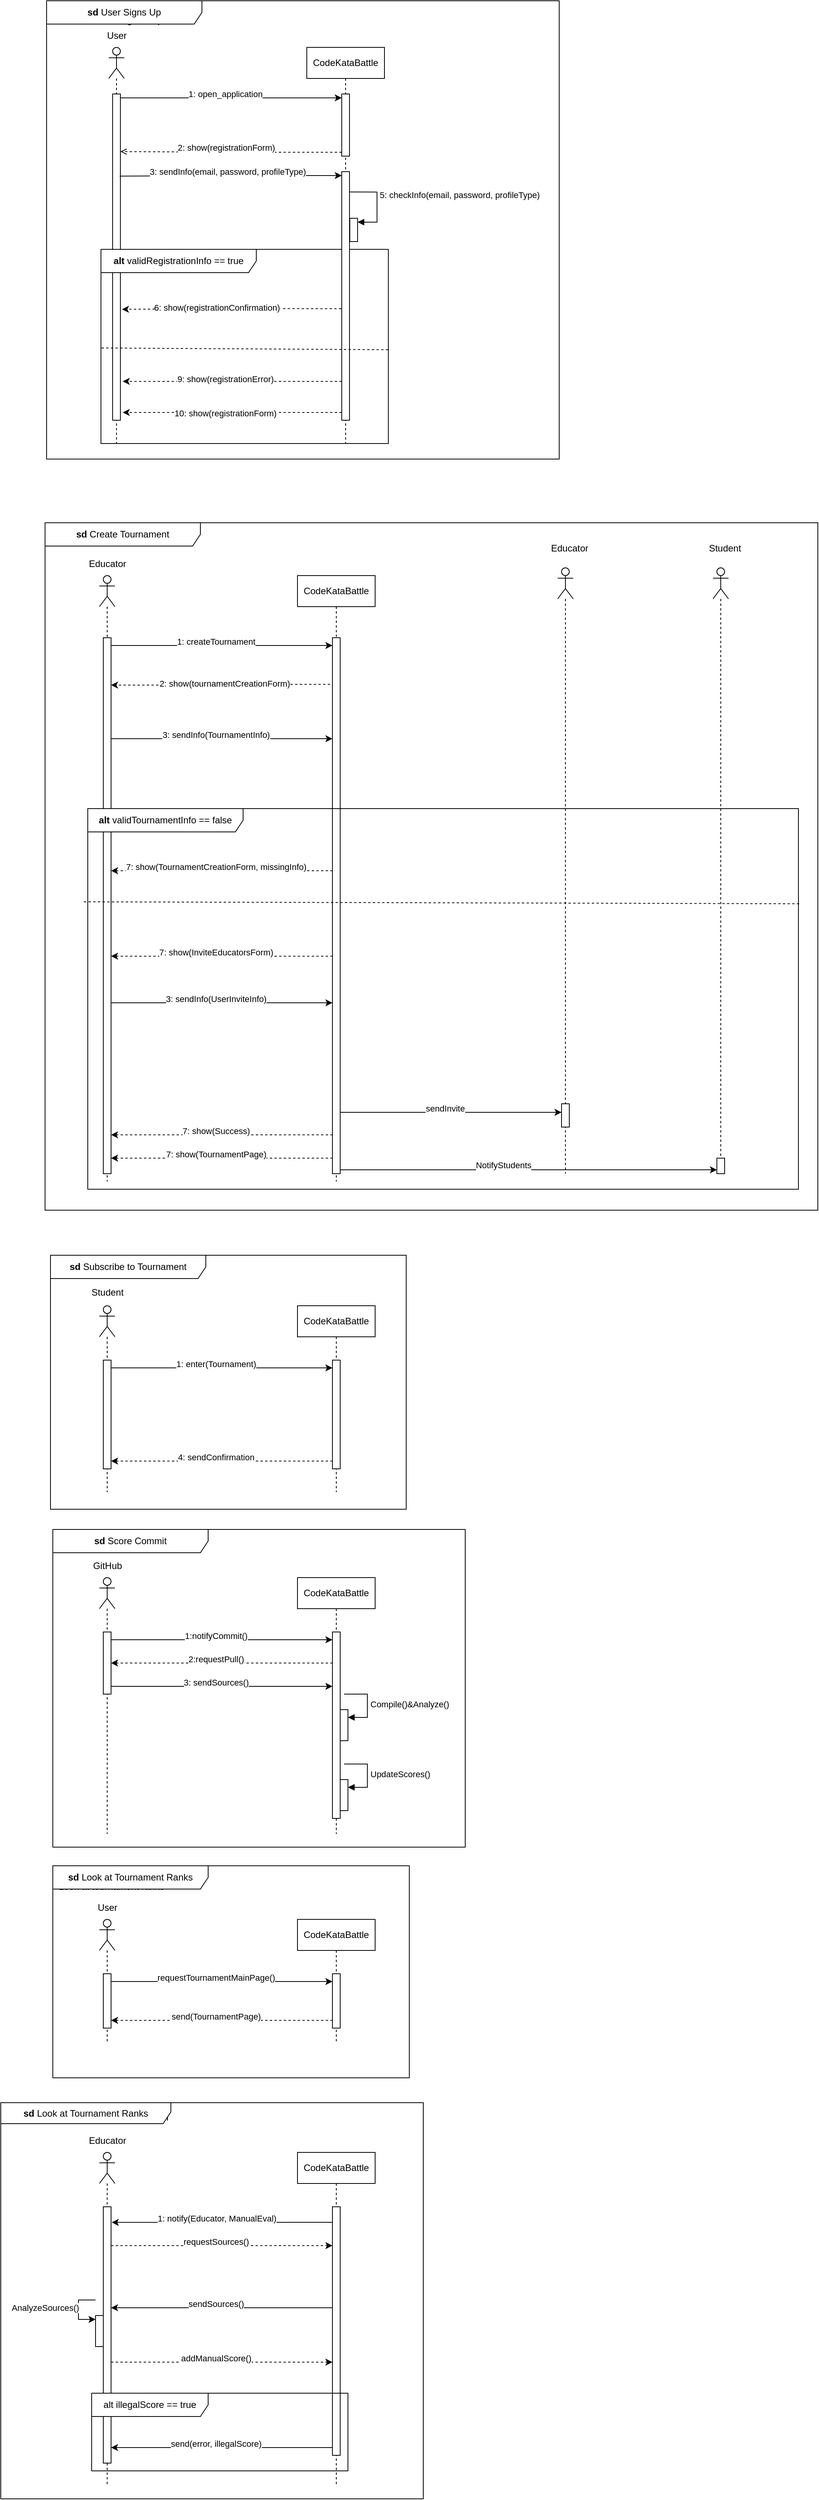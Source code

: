 <mxfile version="22.1.7" type="device">
  <diagram name="Page-1" id="2YBvvXClWsGukQMizWep">
    <mxGraphModel dx="2193" dy="3930" grid="0" gridSize="10" guides="0" tooltips="1" connect="1" arrows="1" fold="1" page="1" pageScale="1" pageWidth="850" pageHeight="1100" math="0" shadow="0">
      <root>
        <mxCell id="0" />
        <mxCell id="1" parent="0" />
        <mxCell id="Wwknnj7imQhr6KvqIxDG-1" value="" style="shape=umlLifeline;perimeter=lifelinePerimeter;whiteSpace=wrap;html=1;container=1;dropTarget=0;collapsible=0;recursiveResize=0;outlineConnect=0;portConstraint=eastwest;newEdgeStyle={&quot;curved&quot;:0,&quot;rounded&quot;:0};participant=umlActor;" parent="1" vertex="1">
          <mxGeometry x="82" y="-20" width="20" height="510" as="geometry" />
        </mxCell>
        <mxCell id="Wwknnj7imQhr6KvqIxDG-5" value="" style="html=1;points=[[0,0,0,0,5],[0,0.5,0,0,0],[0,1,0,0,-5],[1,0,0,0,5],[1,0.5,0,0,0],[1,1,0,0,-5]];perimeter=orthogonalPerimeter;outlineConnect=0;targetShapes=umlLifeline;portConstraint=eastwest;newEdgeStyle={&quot;curved&quot;:0,&quot;rounded&quot;:0};" parent="Wwknnj7imQhr6KvqIxDG-1" vertex="1">
          <mxGeometry x="5" y="60" width="10" height="420" as="geometry" />
        </mxCell>
        <mxCell id="Wwknnj7imQhr6KvqIxDG-2" value="CodeKataBattle" style="shape=umlLifeline;perimeter=lifelinePerimeter;whiteSpace=wrap;html=1;container=1;dropTarget=0;collapsible=0;recursiveResize=0;outlineConnect=0;portConstraint=eastwest;newEdgeStyle={&quot;curved&quot;:0,&quot;rounded&quot;:0};" parent="1" vertex="1">
          <mxGeometry x="337" y="-20" width="100" height="510" as="geometry" />
        </mxCell>
        <mxCell id="Wwknnj7imQhr6KvqIxDG-3" value="" style="html=1;points=[[0,0,0,0,5],[0,1,0,0,-5],[1,0,0,0,5],[1,1,0,0,-5]];perimeter=orthogonalPerimeter;outlineConnect=0;targetShapes=umlLifeline;portConstraint=eastwest;newEdgeStyle={&quot;curved&quot;:0,&quot;rounded&quot;:0};" parent="Wwknnj7imQhr6KvqIxDG-2" vertex="1">
          <mxGeometry x="45" y="60" width="10" height="80" as="geometry" />
        </mxCell>
        <mxCell id="Wwknnj7imQhr6KvqIxDG-26" value="" style="html=1;points=[[0,0,0,0,5],[0,1,0,0,-5],[1,0,0,0,5],[1,1,0,0,-5]];perimeter=orthogonalPerimeter;outlineConnect=0;targetShapes=umlLifeline;portConstraint=eastwest;newEdgeStyle={&quot;curved&quot;:0,&quot;rounded&quot;:0};" parent="Wwknnj7imQhr6KvqIxDG-2" vertex="1">
          <mxGeometry x="55.4" y="220" width="10" height="30" as="geometry" />
        </mxCell>
        <mxCell id="Wwknnj7imQhr6KvqIxDG-27" value="5: checkInfo(email, password, profileType)" style="html=1;align=left;spacingLeft=2;endArrow=block;rounded=0;edgeStyle=orthogonalEdgeStyle;curved=0;rounded=0;exitX=0.546;exitY=0.365;exitDx=0;exitDy=0;exitPerimeter=0;entryX=1;entryY=0;entryDx=0;entryDy=5;entryPerimeter=0;" parent="Wwknnj7imQhr6KvqIxDG-2" target="Wwknnj7imQhr6KvqIxDG-26" edge="1">
          <mxGeometry x="-0.21" relative="1" as="geometry">
            <mxPoint x="55.0" y="186.15" as="sourcePoint" />
            <Array as="points">
              <mxPoint x="90.4" y="186" />
              <mxPoint x="90.4" y="225" />
            </Array>
            <mxPoint as="offset" />
          </mxGeometry>
        </mxCell>
        <mxCell id="Wwknnj7imQhr6KvqIxDG-6" style="edgeStyle=orthogonalEdgeStyle;rounded=0;orthogonalLoop=1;jettySize=auto;html=1;curved=0;exitX=1;exitY=0;exitDx=0;exitDy=5;exitPerimeter=0;entryX=0;entryY=0;entryDx=0;entryDy=5;entryPerimeter=0;" parent="1" source="Wwknnj7imQhr6KvqIxDG-5" target="Wwknnj7imQhr6KvqIxDG-3" edge="1">
          <mxGeometry relative="1" as="geometry" />
        </mxCell>
        <mxCell id="Wwknnj7imQhr6KvqIxDG-7" value="1: open_application" style="edgeLabel;html=1;align=center;verticalAlign=middle;resizable=0;points=[];" parent="Wwknnj7imQhr6KvqIxDG-6" vertex="1" connectable="0">
          <mxGeometry x="-0.192" relative="1" as="geometry">
            <mxPoint x="20" y="-5" as="offset" />
          </mxGeometry>
        </mxCell>
        <mxCell id="Wwknnj7imQhr6KvqIxDG-8" style="edgeStyle=orthogonalEdgeStyle;rounded=0;orthogonalLoop=1;jettySize=auto;html=1;curved=0;exitX=0;exitY=1;exitDx=0;exitDy=-5;exitPerimeter=0;dashed=1;endArrow=open;endFill=0;entryX=0.755;entryY=0.263;entryDx=0;entryDy=0;entryPerimeter=0;" parent="1" source="Wwknnj7imQhr6KvqIxDG-3" target="Wwknnj7imQhr6KvqIxDG-1" edge="1">
          <mxGeometry relative="1" as="geometry">
            <mxPoint x="112" y="115" as="targetPoint" />
          </mxGeometry>
        </mxCell>
        <mxCell id="Wwknnj7imQhr6KvqIxDG-9" value="2: show(registrationForm)" style="edgeLabel;html=1;align=center;verticalAlign=middle;resizable=0;points=[];" parent="Wwknnj7imQhr6KvqIxDG-8" vertex="1" connectable="0">
          <mxGeometry x="0.155" y="1" relative="1" as="geometry">
            <mxPoint x="15" y="-6" as="offset" />
          </mxGeometry>
        </mxCell>
        <mxCell id="Wwknnj7imQhr6KvqIxDG-14" style="edgeStyle=orthogonalEdgeStyle;rounded=0;orthogonalLoop=1;jettySize=auto;html=1;curved=0;entryX=0.707;entryY=0.325;entryDx=0;entryDy=0;entryPerimeter=0;startArrow=classic;startFill=1;endArrow=none;endFill=0;exitX=0;exitY=0;exitDx=0;exitDy=5;exitPerimeter=0;" parent="1" source="Wwknnj7imQhr6KvqIxDG-19" target="Wwknnj7imQhr6KvqIxDG-1" edge="1">
          <mxGeometry relative="1" as="geometry">
            <mxPoint x="372" y="145" as="sourcePoint" />
          </mxGeometry>
        </mxCell>
        <mxCell id="Wwknnj7imQhr6KvqIxDG-15" value="3: sendInfo(email, password, profileType)" style="edgeLabel;html=1;align=center;verticalAlign=middle;resizable=0;points=[];" parent="Wwknnj7imQhr6KvqIxDG-14" vertex="1" connectable="0">
          <mxGeometry x="0.032" relative="1" as="geometry">
            <mxPoint y="-6" as="offset" />
          </mxGeometry>
        </mxCell>
        <mxCell id="Wwknnj7imQhr6KvqIxDG-17" value="&lt;b&gt;alt&lt;/b&gt;&amp;nbsp;validRegistrationInfo == true" style="shape=umlFrame;whiteSpace=wrap;html=1;pointerEvents=0;width=200;height=30;" parent="1" vertex="1">
          <mxGeometry x="72" y="240" width="370" height="250" as="geometry" />
        </mxCell>
        <mxCell id="Wwknnj7imQhr6KvqIxDG-29" style="edgeStyle=orthogonalEdgeStyle;rounded=0;orthogonalLoop=1;jettySize=auto;html=1;curved=0;entryX=1.2;entryY=0.66;entryDx=0;entryDy=0;entryPerimeter=0;exitX=-0.062;exitY=0.551;exitDx=0;exitDy=0;exitPerimeter=0;dashed=1;" parent="1" source="Wwknnj7imQhr6KvqIxDG-19" target="Wwknnj7imQhr6KvqIxDG-5" edge="1">
          <mxGeometry relative="1" as="geometry" />
        </mxCell>
        <mxCell id="Wwknnj7imQhr6KvqIxDG-33" value="6: show(registrationConfirmation)" style="edgeLabel;html=1;align=center;verticalAlign=middle;resizable=0;points=[];" parent="Wwknnj7imQhr6KvqIxDG-29" vertex="1" connectable="0">
          <mxGeometry x="0.143" y="-2" relative="1" as="geometry">
            <mxPoint as="offset" />
          </mxGeometry>
        </mxCell>
        <mxCell id="Wwknnj7imQhr6KvqIxDG-19" value="" style="html=1;points=[[0,0,0,0,5],[0,1,0,0,-5],[1,0,0,0,5],[1,1,0,0,-5]];perimeter=orthogonalPerimeter;outlineConnect=0;targetShapes=umlLifeline;portConstraint=eastwest;newEdgeStyle={&quot;curved&quot;:0,&quot;rounded&quot;:0};" parent="1" vertex="1">
          <mxGeometry x="382" y="140" width="10" height="320" as="geometry" />
        </mxCell>
        <mxCell id="Wwknnj7imQhr6KvqIxDG-22" value="" style="endArrow=none;dashed=1;html=1;rounded=0;entryX=1.006;entryY=0.517;entryDx=0;entryDy=0;entryPerimeter=0;exitX=0.002;exitY=0.508;exitDx=0;exitDy=0;exitPerimeter=0;" parent="1" source="Wwknnj7imQhr6KvqIxDG-17" target="Wwknnj7imQhr6KvqIxDG-17" edge="1">
          <mxGeometry width="50" height="50" relative="1" as="geometry">
            <mxPoint x="72" y="300" as="sourcePoint" />
            <mxPoint x="122" y="250" as="targetPoint" />
          </mxGeometry>
        </mxCell>
        <mxCell id="Wwknnj7imQhr6KvqIxDG-30" style="edgeStyle=orthogonalEdgeStyle;rounded=0;orthogonalLoop=1;jettySize=auto;html=1;curved=0;entryX=1.248;entryY=0.657;entryDx=0;entryDy=0;entryPerimeter=0;exitX=-0.062;exitY=0.551;exitDx=0;exitDy=0;exitPerimeter=0;dashed=1;" parent="1" edge="1">
          <mxGeometry relative="1" as="geometry">
            <mxPoint x="382" y="410" as="sourcePoint" />
            <mxPoint x="100" y="410" as="targetPoint" />
          </mxGeometry>
        </mxCell>
        <mxCell id="Wwknnj7imQhr6KvqIxDG-36" value="9: show(registrationError)" style="edgeLabel;html=1;align=center;verticalAlign=middle;resizable=0;points=[];" parent="Wwknnj7imQhr6KvqIxDG-30" vertex="1" connectable="0">
          <mxGeometry x="0.423" y="-3" relative="1" as="geometry">
            <mxPoint x="50" as="offset" />
          </mxGeometry>
        </mxCell>
        <mxCell id="Wwknnj7imQhr6KvqIxDG-34" style="edgeStyle=orthogonalEdgeStyle;rounded=0;orthogonalLoop=1;jettySize=auto;html=1;curved=0;entryX=1.248;entryY=0.657;entryDx=0;entryDy=0;entryPerimeter=0;exitX=-0.062;exitY=0.551;exitDx=0;exitDy=0;exitPerimeter=0;dashed=1;" parent="1" edge="1">
          <mxGeometry relative="1" as="geometry">
            <mxPoint x="382" y="450" as="sourcePoint" />
            <mxPoint x="100" y="450" as="targetPoint" />
          </mxGeometry>
        </mxCell>
        <mxCell id="Wwknnj7imQhr6KvqIxDG-37" value="10: show(registrationForm)" style="edgeLabel;html=1;align=center;verticalAlign=middle;resizable=0;points=[];" parent="Wwknnj7imQhr6KvqIxDG-34" vertex="1" connectable="0">
          <mxGeometry x="0.24" y="1" relative="1" as="geometry">
            <mxPoint x="25" as="offset" />
          </mxGeometry>
        </mxCell>
        <mxCell id="Wwknnj7imQhr6KvqIxDG-38" value="User" style="text;html=1;align=center;verticalAlign=middle;resizable=0;points=[];autosize=1;strokeColor=none;fillColor=none;" parent="1" vertex="1">
          <mxGeometry x="67" y="-50" width="50" height="30" as="geometry" />
        </mxCell>
        <mxCell id="Wwknnj7imQhr6KvqIxDG-40" value="UC Fede1 Sign into platform" style="text;html=1;align=center;verticalAlign=middle;resizable=0;points=[];autosize=1;strokeColor=none;fillColor=none;" parent="1" vertex="1">
          <mxGeometry x="27" y="-70" width="170" height="30" as="geometry" />
        </mxCell>
        <mxCell id="Wwknnj7imQhr6KvqIxDG-41" value="UC Fede2 Create tournament" style="text;html=1;align=center;verticalAlign=middle;resizable=0;points=[];autosize=1;strokeColor=none;fillColor=none;" parent="1" vertex="1">
          <mxGeometry y="600" width="180" height="30" as="geometry" />
        </mxCell>
        <mxCell id="Wwknnj7imQhr6KvqIxDG-43" value="" style="shape=umlLifeline;perimeter=lifelinePerimeter;whiteSpace=wrap;html=1;container=1;dropTarget=0;collapsible=0;recursiveResize=0;outlineConnect=0;portConstraint=eastwest;newEdgeStyle={&quot;curved&quot;:0,&quot;rounded&quot;:0};participant=umlActor;" parent="1" vertex="1">
          <mxGeometry x="70" y="660" width="20" height="780" as="geometry" />
        </mxCell>
        <mxCell id="Wwknnj7imQhr6KvqIxDG-70" value="" style="html=1;points=[[0,0,0,0,5],[0,1,0,0,-5],[1,0,0,0,5],[1,1,0,0,-5]];perimeter=orthogonalPerimeter;outlineConnect=0;targetShapes=umlLifeline;portConstraint=eastwest;newEdgeStyle={&quot;curved&quot;:0,&quot;rounded&quot;:0};" parent="Wwknnj7imQhr6KvqIxDG-43" vertex="1">
          <mxGeometry x="5" y="80" width="10" height="690" as="geometry" />
        </mxCell>
        <mxCell id="Wwknnj7imQhr6KvqIxDG-44" value="CodeKataBattle" style="shape=umlLifeline;perimeter=lifelinePerimeter;whiteSpace=wrap;html=1;container=1;dropTarget=0;collapsible=0;recursiveResize=0;outlineConnect=0;portConstraint=eastwest;newEdgeStyle={&quot;curved&quot;:0,&quot;rounded&quot;:0};" parent="1" vertex="1">
          <mxGeometry x="325" y="660" width="100" height="780" as="geometry" />
        </mxCell>
        <mxCell id="Wwknnj7imQhr6KvqIxDG-71" value="" style="html=1;points=[[0,0,0,0,5],[0,1,0,0,-5],[1,0,0,0,5],[1,1,0,0,-5]];perimeter=orthogonalPerimeter;outlineConnect=0;targetShapes=umlLifeline;portConstraint=eastwest;newEdgeStyle={&quot;curved&quot;:0,&quot;rounded&quot;:0};" parent="Wwknnj7imQhr6KvqIxDG-44" vertex="1">
          <mxGeometry x="45" y="80" width="10" height="690" as="geometry" />
        </mxCell>
        <mxCell id="Wwknnj7imQhr6KvqIxDG-48" style="edgeStyle=orthogonalEdgeStyle;rounded=0;orthogonalLoop=1;jettySize=auto;html=1;curved=0;exitX=1;exitY=0;exitDx=0;exitDy=5;exitPerimeter=0;entryX=0;entryY=0;entryDx=0;entryDy=5;entryPerimeter=0;" parent="1" edge="1">
          <mxGeometry relative="1" as="geometry">
            <mxPoint x="85" y="750" as="sourcePoint" />
            <mxPoint x="370" y="750" as="targetPoint" />
          </mxGeometry>
        </mxCell>
        <mxCell id="Wwknnj7imQhr6KvqIxDG-49" value="1: createTournament" style="edgeLabel;html=1;align=center;verticalAlign=middle;resizable=0;points=[];" parent="Wwknnj7imQhr6KvqIxDG-48" vertex="1" connectable="0">
          <mxGeometry x="-0.192" relative="1" as="geometry">
            <mxPoint x="20" y="-5" as="offset" />
          </mxGeometry>
        </mxCell>
        <mxCell id="Wwknnj7imQhr6KvqIxDG-50" style="edgeStyle=orthogonalEdgeStyle;rounded=0;orthogonalLoop=1;jettySize=auto;html=1;curved=0;entryX=1.2;entryY=0.71;entryDx=0;entryDy=0;entryPerimeter=0;exitX=-0.062;exitY=0.551;exitDx=0;exitDy=0;exitPerimeter=0;dashed=1;" parent="1" edge="1">
          <mxGeometry relative="1" as="geometry">
            <mxPoint x="367" y="800" as="sourcePoint" />
            <mxPoint x="85" y="801" as="targetPoint" />
            <Array as="points">
              <mxPoint x="226" y="800" />
            </Array>
          </mxGeometry>
        </mxCell>
        <mxCell id="Wwknnj7imQhr6KvqIxDG-51" value="2: show(tournamentCreationForm)" style="edgeLabel;html=1;align=center;verticalAlign=middle;resizable=0;points=[];" parent="Wwknnj7imQhr6KvqIxDG-50" vertex="1" connectable="0">
          <mxGeometry x="0.143" y="-2" relative="1" as="geometry">
            <mxPoint x="24" as="offset" />
          </mxGeometry>
        </mxCell>
        <mxCell id="Wwknnj7imQhr6KvqIxDG-52" style="edgeStyle=orthogonalEdgeStyle;rounded=0;orthogonalLoop=1;jettySize=auto;html=1;curved=0;exitX=1;exitY=0;exitDx=0;exitDy=5;exitPerimeter=0;entryX=0;entryY=0;entryDx=0;entryDy=5;entryPerimeter=0;" parent="1" edge="1">
          <mxGeometry relative="1" as="geometry">
            <mxPoint x="85" y="870" as="sourcePoint" />
            <mxPoint x="370" y="870" as="targetPoint" />
          </mxGeometry>
        </mxCell>
        <mxCell id="Wwknnj7imQhr6KvqIxDG-53" value="3: sendInfo(TournamentInfo)" style="edgeLabel;html=1;align=center;verticalAlign=middle;resizable=0;points=[];" parent="Wwknnj7imQhr6KvqIxDG-52" vertex="1" connectable="0">
          <mxGeometry x="-0.192" relative="1" as="geometry">
            <mxPoint x="20" y="-5" as="offset" />
          </mxGeometry>
        </mxCell>
        <mxCell id="Wwknnj7imQhr6KvqIxDG-58" value="&lt;b&gt;alt&lt;/b&gt;&amp;nbsp;validTournamentInfo == false" style="shape=umlFrame;whiteSpace=wrap;html=1;pointerEvents=0;width=200;height=30;" parent="1" vertex="1">
          <mxGeometry x="55" y="960" width="915" height="490" as="geometry" />
        </mxCell>
        <mxCell id="Wwknnj7imQhr6KvqIxDG-67" style="edgeStyle=orthogonalEdgeStyle;rounded=0;orthogonalLoop=1;jettySize=auto;html=1;curved=0;exitX=1;exitY=0;exitDx=0;exitDy=5;exitPerimeter=0;entryX=0;entryY=0;entryDx=0;entryDy=5;entryPerimeter=0;endArrow=none;endFill=0;startArrow=classic;startFill=1;dashed=1;" parent="1" edge="1">
          <mxGeometry relative="1" as="geometry">
            <mxPoint x="85" y="1040" as="sourcePoint" />
            <mxPoint x="370" y="1040" as="targetPoint" />
          </mxGeometry>
        </mxCell>
        <mxCell id="Wwknnj7imQhr6KvqIxDG-68" value="7: show(TournamentCreationForm, missingInfo)" style="edgeLabel;html=1;align=center;verticalAlign=middle;resizable=0;points=[];" parent="Wwknnj7imQhr6KvqIxDG-67" vertex="1" connectable="0">
          <mxGeometry x="-0.192" relative="1" as="geometry">
            <mxPoint x="20" y="-5" as="offset" />
          </mxGeometry>
        </mxCell>
        <mxCell id="Wwknnj7imQhr6KvqIxDG-69" value="" style="endArrow=none;dashed=1;html=1;rounded=0;entryX=1.003;entryY=0.25;entryDx=0;entryDy=0;entryPerimeter=0;exitX=0.002;exitY=0.508;exitDx=0;exitDy=0;exitPerimeter=0;" parent="1" target="Wwknnj7imQhr6KvqIxDG-58" edge="1">
          <mxGeometry width="50" height="50" relative="1" as="geometry">
            <mxPoint x="50" y="1080" as="sourcePoint" />
            <mxPoint x="653" y="1082" as="targetPoint" />
          </mxGeometry>
        </mxCell>
        <mxCell id="Wwknnj7imQhr6KvqIxDG-77" style="edgeStyle=orthogonalEdgeStyle;rounded=0;orthogonalLoop=1;jettySize=auto;html=1;curved=0;exitX=1;exitY=0;exitDx=0;exitDy=5;exitPerimeter=0;entryX=0;entryY=0;entryDx=0;entryDy=5;entryPerimeter=0;endArrow=none;endFill=0;startArrow=classic;startFill=1;dashed=1;" parent="1" edge="1">
          <mxGeometry relative="1" as="geometry">
            <mxPoint x="85" y="1150" as="sourcePoint" />
            <mxPoint x="370" y="1150" as="targetPoint" />
          </mxGeometry>
        </mxCell>
        <mxCell id="Wwknnj7imQhr6KvqIxDG-78" value="7: show(InviteEducatorsForm)" style="edgeLabel;html=1;align=center;verticalAlign=middle;resizable=0;points=[];" parent="Wwknnj7imQhr6KvqIxDG-77" vertex="1" connectable="0">
          <mxGeometry x="-0.192" relative="1" as="geometry">
            <mxPoint x="20" y="-5" as="offset" />
          </mxGeometry>
        </mxCell>
        <mxCell id="Wwknnj7imQhr6KvqIxDG-79" style="edgeStyle=orthogonalEdgeStyle;rounded=0;orthogonalLoop=1;jettySize=auto;html=1;curved=0;exitX=1;exitY=0;exitDx=0;exitDy=5;exitPerimeter=0;entryX=0;entryY=0;entryDx=0;entryDy=5;entryPerimeter=0;" parent="1" edge="1">
          <mxGeometry relative="1" as="geometry">
            <mxPoint x="85" y="1210" as="sourcePoint" />
            <mxPoint x="370" y="1210" as="targetPoint" />
          </mxGeometry>
        </mxCell>
        <mxCell id="Wwknnj7imQhr6KvqIxDG-80" value="3: sendInfo(UserInviteInfo)" style="edgeLabel;html=1;align=center;verticalAlign=middle;resizable=0;points=[];" parent="Wwknnj7imQhr6KvqIxDG-79" vertex="1" connectable="0">
          <mxGeometry x="-0.192" relative="1" as="geometry">
            <mxPoint x="20" y="-5" as="offset" />
          </mxGeometry>
        </mxCell>
        <mxCell id="Wwknnj7imQhr6KvqIxDG-85" value="" style="shape=umlLifeline;perimeter=lifelinePerimeter;whiteSpace=wrap;html=1;container=1;dropTarget=0;collapsible=0;recursiveResize=0;outlineConnect=0;portConstraint=eastwest;newEdgeStyle={&quot;curved&quot;:0,&quot;rounded&quot;:0};participant=umlActor;" parent="1" vertex="1">
          <mxGeometry x="660" y="650" width="20" height="780" as="geometry" />
        </mxCell>
        <mxCell id="Wwknnj7imQhr6KvqIxDG-86" value="" style="html=1;points=[[0,0,0,0,5],[0,1,0,0,-5],[1,0,0,0,5],[1,1,0,0,-5]];perimeter=orthogonalPerimeter;outlineConnect=0;targetShapes=umlLifeline;portConstraint=eastwest;newEdgeStyle={&quot;curved&quot;:0,&quot;rounded&quot;:0};" parent="Wwknnj7imQhr6KvqIxDG-85" vertex="1">
          <mxGeometry x="5" y="690" width="10" height="30" as="geometry" />
        </mxCell>
        <mxCell id="Wwknnj7imQhr6KvqIxDG-87" style="edgeStyle=orthogonalEdgeStyle;rounded=0;orthogonalLoop=1;jettySize=auto;html=1;curved=0;exitX=1;exitY=0;exitDx=0;exitDy=5;exitPerimeter=0;" parent="1" target="Wwknnj7imQhr6KvqIxDG-86" edge="1">
          <mxGeometry relative="1" as="geometry">
            <mxPoint x="380" y="1350" as="sourcePoint" />
            <mxPoint x="665" y="1350" as="targetPoint" />
            <Array as="points">
              <mxPoint x="380" y="1351" />
            </Array>
          </mxGeometry>
        </mxCell>
        <mxCell id="Wwknnj7imQhr6KvqIxDG-88" value="sendInvite" style="edgeLabel;html=1;align=center;verticalAlign=middle;resizable=0;points=[];" parent="Wwknnj7imQhr6KvqIxDG-87" vertex="1" connectable="0">
          <mxGeometry x="-0.192" relative="1" as="geometry">
            <mxPoint x="20" y="-5" as="offset" />
          </mxGeometry>
        </mxCell>
        <mxCell id="Wwknnj7imQhr6KvqIxDG-89" style="edgeStyle=orthogonalEdgeStyle;rounded=0;orthogonalLoop=1;jettySize=auto;html=1;curved=0;exitX=1;exitY=0;exitDx=0;exitDy=5;exitPerimeter=0;entryX=0;entryY=0;entryDx=0;entryDy=5;entryPerimeter=0;endArrow=none;endFill=0;startArrow=classic;startFill=1;dashed=1;" parent="1" edge="1">
          <mxGeometry relative="1" as="geometry">
            <mxPoint x="85" y="1380" as="sourcePoint" />
            <mxPoint x="370" y="1380" as="targetPoint" />
          </mxGeometry>
        </mxCell>
        <mxCell id="Wwknnj7imQhr6KvqIxDG-90" value="7: show(Success)" style="edgeLabel;html=1;align=center;verticalAlign=middle;resizable=0;points=[];" parent="Wwknnj7imQhr6KvqIxDG-89" vertex="1" connectable="0">
          <mxGeometry x="-0.192" relative="1" as="geometry">
            <mxPoint x="20" y="-5" as="offset" />
          </mxGeometry>
        </mxCell>
        <mxCell id="Wwknnj7imQhr6KvqIxDG-91" style="edgeStyle=orthogonalEdgeStyle;rounded=0;orthogonalLoop=1;jettySize=auto;html=1;curved=0;exitX=1;exitY=0;exitDx=0;exitDy=5;exitPerimeter=0;entryX=0;entryY=0;entryDx=0;entryDy=5;entryPerimeter=0;endArrow=none;endFill=0;startArrow=classic;startFill=1;dashed=1;" parent="1" edge="1">
          <mxGeometry relative="1" as="geometry">
            <mxPoint x="85" y="1410" as="sourcePoint" />
            <mxPoint x="370" y="1410" as="targetPoint" />
          </mxGeometry>
        </mxCell>
        <mxCell id="Wwknnj7imQhr6KvqIxDG-92" value="7: show(TournamentPage)" style="edgeLabel;html=1;align=center;verticalAlign=middle;resizable=0;points=[];" parent="Wwknnj7imQhr6KvqIxDG-91" vertex="1" connectable="0">
          <mxGeometry x="-0.192" relative="1" as="geometry">
            <mxPoint x="20" y="-5" as="offset" />
          </mxGeometry>
        </mxCell>
        <mxCell id="Wwknnj7imQhr6KvqIxDG-93" value="" style="shape=umlLifeline;perimeter=lifelinePerimeter;whiteSpace=wrap;html=1;container=1;dropTarget=0;collapsible=0;recursiveResize=0;outlineConnect=0;portConstraint=eastwest;newEdgeStyle={&quot;curved&quot;:0,&quot;rounded&quot;:0};participant=umlActor;" parent="1" vertex="1">
          <mxGeometry x="860" y="650" width="20" height="780" as="geometry" />
        </mxCell>
        <mxCell id="Wwknnj7imQhr6KvqIxDG-94" value="" style="html=1;points=[[0,0,0,0,5],[0,1,0,0,-5],[1,0,0,0,5],[1,1,0,0,-5]];perimeter=orthogonalPerimeter;outlineConnect=0;targetShapes=umlLifeline;portConstraint=eastwest;newEdgeStyle={&quot;curved&quot;:0,&quot;rounded&quot;:0};" parent="Wwknnj7imQhr6KvqIxDG-93" vertex="1">
          <mxGeometry x="5" y="760" width="10" height="20" as="geometry" />
        </mxCell>
        <mxCell id="Wwknnj7imQhr6KvqIxDG-95" style="edgeStyle=orthogonalEdgeStyle;rounded=0;orthogonalLoop=1;jettySize=auto;html=1;curved=0;exitX=1;exitY=1;exitDx=0;exitDy=-5;exitPerimeter=0;entryX=0;entryY=1;entryDx=0;entryDy=-5;entryPerimeter=0;" parent="1" source="Wwknnj7imQhr6KvqIxDG-71" target="Wwknnj7imQhr6KvqIxDG-94" edge="1">
          <mxGeometry relative="1" as="geometry" />
        </mxCell>
        <mxCell id="Wwknnj7imQhr6KvqIxDG-96" value="NotifyStudents" style="edgeLabel;html=1;align=center;verticalAlign=middle;resizable=0;points=[];" parent="Wwknnj7imQhr6KvqIxDG-95" vertex="1" connectable="0">
          <mxGeometry x="-0.137" y="6" relative="1" as="geometry">
            <mxPoint as="offset" />
          </mxGeometry>
        </mxCell>
        <mxCell id="Wwknnj7imQhr6KvqIxDG-97" value="Educator&lt;br&gt;" style="text;html=1;align=center;verticalAlign=middle;resizable=0;points=[];autosize=1;strokeColor=none;fillColor=none;" parent="1" vertex="1">
          <mxGeometry x="45" y="630" width="70" height="30" as="geometry" />
        </mxCell>
        <mxCell id="Wwknnj7imQhr6KvqIxDG-98" value="Educator" style="text;html=1;align=center;verticalAlign=middle;resizable=0;points=[];autosize=1;strokeColor=none;fillColor=none;" parent="1" vertex="1">
          <mxGeometry x="640" y="610" width="70" height="30" as="geometry" />
        </mxCell>
        <mxCell id="Wwknnj7imQhr6KvqIxDG-99" value="Student" style="text;html=1;align=center;verticalAlign=middle;resizable=0;points=[];autosize=1;strokeColor=none;fillColor=none;" parent="1" vertex="1">
          <mxGeometry x="845" y="610" width="60" height="30" as="geometry" />
        </mxCell>
        <mxCell id="AWpvCp4nX7xm3zi6sPo_-2" value="" style="shape=umlLifeline;perimeter=lifelinePerimeter;whiteSpace=wrap;html=1;container=1;dropTarget=0;collapsible=0;recursiveResize=0;outlineConnect=0;portConstraint=eastwest;newEdgeStyle={&quot;curved&quot;:0,&quot;rounded&quot;:0};participant=umlActor;" parent="1" vertex="1">
          <mxGeometry x="70" y="1600" width="20" height="240" as="geometry" />
        </mxCell>
        <mxCell id="AWpvCp4nX7xm3zi6sPo_-19" value="" style="html=1;points=[[0,0,0,0,5],[0,1,0,0,-5],[1,0,0,0,5],[1,1,0,0,-5]];perimeter=orthogonalPerimeter;outlineConnect=0;targetShapes=umlLifeline;portConstraint=eastwest;newEdgeStyle={&quot;curved&quot;:0,&quot;rounded&quot;:0};" parent="AWpvCp4nX7xm3zi6sPo_-2" vertex="1">
          <mxGeometry x="5" y="70" width="10" height="140" as="geometry" />
        </mxCell>
        <mxCell id="AWpvCp4nX7xm3zi6sPo_-4" value="CodeKataBattle" style="shape=umlLifeline;perimeter=lifelinePerimeter;whiteSpace=wrap;html=1;container=1;dropTarget=0;collapsible=0;recursiveResize=0;outlineConnect=0;portConstraint=eastwest;newEdgeStyle={&quot;curved&quot;:0,&quot;rounded&quot;:0};" parent="1" vertex="1">
          <mxGeometry x="325" y="1600" width="100" height="240" as="geometry" />
        </mxCell>
        <mxCell id="AWpvCp4nX7xm3zi6sPo_-20" value="" style="html=1;points=[[0,0,0,0,5],[0,1,0,0,-5],[1,0,0,0,5],[1,1,0,0,-5]];perimeter=orthogonalPerimeter;outlineConnect=0;targetShapes=umlLifeline;portConstraint=eastwest;newEdgeStyle={&quot;curved&quot;:0,&quot;rounded&quot;:0};" parent="AWpvCp4nX7xm3zi6sPo_-4" vertex="1">
          <mxGeometry x="45" y="70" width="10" height="140" as="geometry" />
        </mxCell>
        <mxCell id="AWpvCp4nX7xm3zi6sPo_-10" style="edgeStyle=orthogonalEdgeStyle;rounded=0;orthogonalLoop=1;jettySize=auto;html=1;curved=0;exitX=1;exitY=0;exitDx=0;exitDy=5;exitPerimeter=0;entryX=0;entryY=0;entryDx=0;entryDy=5;entryPerimeter=0;" parent="1" edge="1">
          <mxGeometry relative="1" as="geometry">
            <mxPoint x="85" y="1680" as="sourcePoint" />
            <mxPoint x="370" y="1680" as="targetPoint" />
          </mxGeometry>
        </mxCell>
        <mxCell id="AWpvCp4nX7xm3zi6sPo_-11" value="1: enter(Tournament)" style="edgeLabel;html=1;align=center;verticalAlign=middle;resizable=0;points=[];" parent="AWpvCp4nX7xm3zi6sPo_-10" vertex="1" connectable="0">
          <mxGeometry x="-0.192" relative="1" as="geometry">
            <mxPoint x="20" y="-5" as="offset" />
          </mxGeometry>
        </mxCell>
        <mxCell id="AWpvCp4nX7xm3zi6sPo_-14" value="Student" style="text;html=1;align=center;verticalAlign=middle;resizable=0;points=[];autosize=1;strokeColor=none;fillColor=none;" parent="1" vertex="1">
          <mxGeometry x="50" y="1568" width="60" height="30" as="geometry" />
        </mxCell>
        <mxCell id="AWpvCp4nX7xm3zi6sPo_-17" style="edgeStyle=orthogonalEdgeStyle;rounded=0;orthogonalLoop=1;jettySize=auto;html=1;curved=0;exitX=1;exitY=0;exitDx=0;exitDy=5;exitPerimeter=0;entryX=0;entryY=0;entryDx=0;entryDy=5;entryPerimeter=0;endArrow=none;endFill=0;startArrow=classic;startFill=1;dashed=1;" parent="1" edge="1">
          <mxGeometry relative="1" as="geometry">
            <mxPoint x="85" y="1800" as="sourcePoint" />
            <mxPoint x="370" y="1800" as="targetPoint" />
          </mxGeometry>
        </mxCell>
        <mxCell id="AWpvCp4nX7xm3zi6sPo_-18" value="4: sendConfirmation" style="edgeLabel;html=1;align=center;verticalAlign=middle;resizable=0;points=[];" parent="AWpvCp4nX7xm3zi6sPo_-17" vertex="1" connectable="0">
          <mxGeometry x="-0.192" relative="1" as="geometry">
            <mxPoint x="20" y="-5" as="offset" />
          </mxGeometry>
        </mxCell>
        <mxCell id="AWpvCp4nX7xm3zi6sPo_-22" value="&lt;div&gt;UC Fede3&amp;nbsp;&lt;/div&gt;&lt;div&gt;Subscribe to tournament&lt;/div&gt;" style="text;html=1;align=center;verticalAlign=middle;resizable=0;points=[];autosize=1;strokeColor=none;fillColor=none;" parent="1" vertex="1">
          <mxGeometry x="15" y="1533" width="150" height="40" as="geometry" />
        </mxCell>
        <mxCell id="AWpvCp4nX7xm3zi6sPo_-23" value="" style="shape=umlLifeline;perimeter=lifelinePerimeter;whiteSpace=wrap;html=1;container=1;dropTarget=0;collapsible=0;recursiveResize=0;outlineConnect=0;portConstraint=eastwest;newEdgeStyle={&quot;curved&quot;:0,&quot;rounded&quot;:0};participant=umlActor;" parent="1" vertex="1">
          <mxGeometry x="70" y="1950" width="20" height="330" as="geometry" />
        </mxCell>
        <mxCell id="AWpvCp4nX7xm3zi6sPo_-46" value="" style="html=1;points=[[0,0,0,0,5],[0,1,0,0,-5],[1,0,0,0,5],[1,1,0,0,-5]];perimeter=orthogonalPerimeter;outlineConnect=0;targetShapes=umlLifeline;portConstraint=eastwest;newEdgeStyle={&quot;curved&quot;:0,&quot;rounded&quot;:0};" parent="AWpvCp4nX7xm3zi6sPo_-23" vertex="1">
          <mxGeometry x="5" y="70" width="10" height="80" as="geometry" />
        </mxCell>
        <mxCell id="AWpvCp4nX7xm3zi6sPo_-25" value="CodeKataBattle" style="shape=umlLifeline;perimeter=lifelinePerimeter;whiteSpace=wrap;html=1;container=1;dropTarget=0;collapsible=0;recursiveResize=0;outlineConnect=0;portConstraint=eastwest;newEdgeStyle={&quot;curved&quot;:0,&quot;rounded&quot;:0};" parent="1" vertex="1">
          <mxGeometry x="325" y="1950" width="100" height="330" as="geometry" />
        </mxCell>
        <mxCell id="AWpvCp4nX7xm3zi6sPo_-39" value="" style="html=1;points=[[0,0,0,0,5],[0,1,0,0,-5],[1,0,0,0,5],[1,1,0,0,-5]];perimeter=orthogonalPerimeter;outlineConnect=0;targetShapes=umlLifeline;portConstraint=eastwest;newEdgeStyle={&quot;curved&quot;:0,&quot;rounded&quot;:0};" parent="AWpvCp4nX7xm3zi6sPo_-25" vertex="1">
          <mxGeometry x="55" y="170" width="10" height="40" as="geometry" />
        </mxCell>
        <mxCell id="AWpvCp4nX7xm3zi6sPo_-40" value="Compile()&amp;amp;Analyze()" style="html=1;align=left;spacingLeft=2;endArrow=block;rounded=0;edgeStyle=orthogonalEdgeStyle;curved=0;rounded=0;" parent="AWpvCp4nX7xm3zi6sPo_-25" target="AWpvCp4nX7xm3zi6sPo_-39" edge="1">
          <mxGeometry relative="1" as="geometry">
            <mxPoint x="60" y="150" as="sourcePoint" />
            <Array as="points">
              <mxPoint x="90" y="180" />
            </Array>
          </mxGeometry>
        </mxCell>
        <mxCell id="AWpvCp4nX7xm3zi6sPo_-47" value="" style="html=1;points=[[0,0,0,0,5],[0,1,0,0,-5],[1,0,0,0,5],[1,1,0,0,-5]];perimeter=orthogonalPerimeter;outlineConnect=0;targetShapes=umlLifeline;portConstraint=eastwest;newEdgeStyle={&quot;curved&quot;:0,&quot;rounded&quot;:0};" parent="AWpvCp4nX7xm3zi6sPo_-25" vertex="1">
          <mxGeometry x="45" y="70" width="10" height="240" as="geometry" />
        </mxCell>
        <mxCell id="AWpvCp4nX7xm3zi6sPo_-108" value="" style="html=1;points=[[0,0,0,0,5],[0,1,0,0,-5],[1,0,0,0,5],[1,1,0,0,-5]];perimeter=orthogonalPerimeter;outlineConnect=0;targetShapes=umlLifeline;portConstraint=eastwest;newEdgeStyle={&quot;curved&quot;:0,&quot;rounded&quot;:0};" parent="AWpvCp4nX7xm3zi6sPo_-25" vertex="1">
          <mxGeometry x="55" y="260" width="10" height="40" as="geometry" />
        </mxCell>
        <mxCell id="AWpvCp4nX7xm3zi6sPo_-109" value="UpdateScores()" style="html=1;align=left;spacingLeft=2;endArrow=block;rounded=0;edgeStyle=orthogonalEdgeStyle;curved=0;rounded=0;" parent="AWpvCp4nX7xm3zi6sPo_-25" target="AWpvCp4nX7xm3zi6sPo_-108" edge="1">
          <mxGeometry relative="1" as="geometry">
            <mxPoint x="60" y="240" as="sourcePoint" />
            <Array as="points">
              <mxPoint x="90" y="270" />
            </Array>
          </mxGeometry>
        </mxCell>
        <mxCell id="AWpvCp4nX7xm3zi6sPo_-29" style="edgeStyle=orthogonalEdgeStyle;rounded=0;orthogonalLoop=1;jettySize=auto;html=1;curved=0;exitX=1;exitY=0;exitDx=0;exitDy=5;exitPerimeter=0;entryX=0;entryY=0;entryDx=0;entryDy=5;entryPerimeter=0;" parent="1" edge="1">
          <mxGeometry relative="1" as="geometry">
            <mxPoint x="85" y="2030" as="sourcePoint" />
            <mxPoint x="370" y="2030" as="targetPoint" />
          </mxGeometry>
        </mxCell>
        <mxCell id="AWpvCp4nX7xm3zi6sPo_-30" value="1:notifyCommit() " style="edgeLabel;html=1;align=center;verticalAlign=middle;resizable=0;points=[];" parent="AWpvCp4nX7xm3zi6sPo_-29" vertex="1" connectable="0">
          <mxGeometry x="-0.192" relative="1" as="geometry">
            <mxPoint x="20" y="-5" as="offset" />
          </mxGeometry>
        </mxCell>
        <mxCell id="AWpvCp4nX7xm3zi6sPo_-31" value="GitHub" style="text;html=1;align=center;verticalAlign=middle;resizable=0;points=[];autosize=1;strokeColor=none;fillColor=none;" parent="1" vertex="1">
          <mxGeometry x="50" y="1920" width="60" height="30" as="geometry" />
        </mxCell>
        <mxCell id="AWpvCp4nX7xm3zi6sPo_-35" style="edgeStyle=orthogonalEdgeStyle;rounded=0;orthogonalLoop=1;jettySize=auto;html=1;curved=0;exitX=1;exitY=0;exitDx=0;exitDy=5;exitPerimeter=0;entryX=0;entryY=0;entryDx=0;entryDy=5;entryPerimeter=0;endArrow=none;endFill=0;startArrow=classic;startFill=1;dashed=1;" parent="1" edge="1">
          <mxGeometry relative="1" as="geometry">
            <mxPoint x="85" y="2060" as="sourcePoint" />
            <mxPoint x="370" y="2060" as="targetPoint" />
          </mxGeometry>
        </mxCell>
        <mxCell id="AWpvCp4nX7xm3zi6sPo_-36" value="2:requestPull() " style="edgeLabel;html=1;align=center;verticalAlign=middle;resizable=0;points=[];" parent="AWpvCp4nX7xm3zi6sPo_-35" vertex="1" connectable="0">
          <mxGeometry x="-0.192" relative="1" as="geometry">
            <mxPoint x="20" y="-5" as="offset" />
          </mxGeometry>
        </mxCell>
        <mxCell id="AWpvCp4nX7xm3zi6sPo_-37" style="edgeStyle=orthogonalEdgeStyle;rounded=0;orthogonalLoop=1;jettySize=auto;html=1;curved=0;exitX=1;exitY=0;exitDx=0;exitDy=5;exitPerimeter=0;entryX=0;entryY=0;entryDx=0;entryDy=5;entryPerimeter=0;" parent="1" edge="1">
          <mxGeometry relative="1" as="geometry">
            <mxPoint x="85" y="2090" as="sourcePoint" />
            <mxPoint x="370" y="2090" as="targetPoint" />
          </mxGeometry>
        </mxCell>
        <mxCell id="AWpvCp4nX7xm3zi6sPo_-38" value="3: sendSources() " style="edgeLabel;html=1;align=center;verticalAlign=middle;resizable=0;points=[];" parent="AWpvCp4nX7xm3zi6sPo_-37" vertex="1" connectable="0">
          <mxGeometry x="-0.192" relative="1" as="geometry">
            <mxPoint x="20" y="-5" as="offset" />
          </mxGeometry>
        </mxCell>
        <mxCell id="AWpvCp4nX7xm3zi6sPo_-49" value="" style="shape=umlLifeline;perimeter=lifelinePerimeter;whiteSpace=wrap;html=1;container=1;dropTarget=0;collapsible=0;recursiveResize=0;outlineConnect=0;portConstraint=eastwest;newEdgeStyle={&quot;curved&quot;:0,&quot;rounded&quot;:0};participant=umlActor;" parent="1" vertex="1">
          <mxGeometry x="70" y="2390" width="20" height="160" as="geometry" />
        </mxCell>
        <mxCell id="AWpvCp4nX7xm3zi6sPo_-63" value="" style="html=1;points=[[0,0,0,0,5],[0,1,0,0,-5],[1,0,0,0,5],[1,1,0,0,-5]];perimeter=orthogonalPerimeter;outlineConnect=0;targetShapes=umlLifeline;portConstraint=eastwest;newEdgeStyle={&quot;curved&quot;:0,&quot;rounded&quot;:0};" parent="AWpvCp4nX7xm3zi6sPo_-49" vertex="1">
          <mxGeometry x="5" y="70" width="10" height="70" as="geometry" />
        </mxCell>
        <mxCell id="AWpvCp4nX7xm3zi6sPo_-51" value="CodeKataBattle" style="shape=umlLifeline;perimeter=lifelinePerimeter;whiteSpace=wrap;html=1;container=1;dropTarget=0;collapsible=0;recursiveResize=0;outlineConnect=0;portConstraint=eastwest;newEdgeStyle={&quot;curved&quot;:0,&quot;rounded&quot;:0};" parent="1" vertex="1">
          <mxGeometry x="325" y="2390" width="100" height="160" as="geometry" />
        </mxCell>
        <mxCell id="AWpvCp4nX7xm3zi6sPo_-64" value="" style="html=1;points=[[0,0,0,0,5],[0,1,0,0,-5],[1,0,0,0,5],[1,1,0,0,-5]];perimeter=orthogonalPerimeter;outlineConnect=0;targetShapes=umlLifeline;portConstraint=eastwest;newEdgeStyle={&quot;curved&quot;:0,&quot;rounded&quot;:0};" parent="AWpvCp4nX7xm3zi6sPo_-51" vertex="1">
          <mxGeometry x="45" y="70" width="10" height="70" as="geometry" />
        </mxCell>
        <mxCell id="AWpvCp4nX7xm3zi6sPo_-57" style="edgeStyle=orthogonalEdgeStyle;rounded=0;orthogonalLoop=1;jettySize=auto;html=1;curved=0;exitX=1;exitY=0;exitDx=0;exitDy=5;exitPerimeter=0;entryX=0;entryY=0;entryDx=0;entryDy=5;entryPerimeter=0;" parent="1" edge="1">
          <mxGeometry relative="1" as="geometry">
            <mxPoint x="85" y="2470" as="sourcePoint" />
            <mxPoint x="370" y="2470" as="targetPoint" />
          </mxGeometry>
        </mxCell>
        <mxCell id="AWpvCp4nX7xm3zi6sPo_-58" value="requestTournamentMainPage()" style="edgeLabel;html=1;align=center;verticalAlign=middle;resizable=0;points=[];" parent="AWpvCp4nX7xm3zi6sPo_-57" vertex="1" connectable="0">
          <mxGeometry x="-0.192" relative="1" as="geometry">
            <mxPoint x="20" y="-5" as="offset" />
          </mxGeometry>
        </mxCell>
        <mxCell id="AWpvCp4nX7xm3zi6sPo_-61" style="edgeStyle=orthogonalEdgeStyle;rounded=0;orthogonalLoop=1;jettySize=auto;html=1;curved=0;exitX=1;exitY=0;exitDx=0;exitDy=5;exitPerimeter=0;entryX=0;entryY=0;entryDx=0;entryDy=5;entryPerimeter=0;startArrow=classic;startFill=1;endArrow=none;endFill=0;dashed=1;" parent="1" edge="1">
          <mxGeometry relative="1" as="geometry">
            <mxPoint x="85" y="2520" as="sourcePoint" />
            <mxPoint x="370" y="2520" as="targetPoint" />
          </mxGeometry>
        </mxCell>
        <mxCell id="AWpvCp4nX7xm3zi6sPo_-62" value="send(TournamentPage)" style="edgeLabel;html=1;align=center;verticalAlign=middle;resizable=0;points=[];" parent="AWpvCp4nX7xm3zi6sPo_-61" vertex="1" connectable="0">
          <mxGeometry x="-0.192" relative="1" as="geometry">
            <mxPoint x="20" y="-5" as="offset" />
          </mxGeometry>
        </mxCell>
        <mxCell id="AWpvCp4nX7xm3zi6sPo_-65" value="UC Fede4 Score Commit" style="text;html=1;align=center;verticalAlign=middle;resizable=0;points=[];autosize=1;strokeColor=none;fillColor=none;" parent="1" vertex="1">
          <mxGeometry x="15" y="1890" width="160" height="30" as="geometry" />
        </mxCell>
        <mxCell id="AWpvCp4nX7xm3zi6sPo_-66" value="User" style="text;html=1;align=center;verticalAlign=middle;resizable=0;points=[];autosize=1;strokeColor=none;fillColor=none;" parent="1" vertex="1">
          <mxGeometry x="55" y="2360" width="50" height="30" as="geometry" />
        </mxCell>
        <mxCell id="AWpvCp4nX7xm3zi6sPo_-67" value="&lt;div&gt;UC Fede5&amp;nbsp;&lt;/div&gt;&lt;div&gt;Look at tournament ranks&lt;/div&gt;" style="text;html=1;align=center;verticalAlign=middle;resizable=0;points=[];autosize=1;strokeColor=none;fillColor=none;" parent="1" vertex="1">
          <mxGeometry x="5" y="2320" width="160" height="40" as="geometry" />
        </mxCell>
        <mxCell id="AWpvCp4nX7xm3zi6sPo_-68" value="" style="shape=umlLifeline;perimeter=lifelinePerimeter;whiteSpace=wrap;html=1;container=1;dropTarget=0;collapsible=0;recursiveResize=0;outlineConnect=0;portConstraint=eastwest;newEdgeStyle={&quot;curved&quot;:0,&quot;rounded&quot;:0};participant=umlActor;" parent="1" vertex="1">
          <mxGeometry x="70" y="2690" width="20" height="430" as="geometry" />
        </mxCell>
        <mxCell id="AWpvCp4nX7xm3zi6sPo_-89" value="" style="html=1;points=[[0,0,0,0,5],[0,1,0,0,-5],[1,0,0,0,5],[1,1,0,0,-5]];perimeter=orthogonalPerimeter;outlineConnect=0;targetShapes=umlLifeline;portConstraint=eastwest;newEdgeStyle={&quot;curved&quot;:0,&quot;rounded&quot;:0};" parent="AWpvCp4nX7xm3zi6sPo_-68" vertex="1">
          <mxGeometry x="-5.0" y="210" width="10" height="40" as="geometry" />
        </mxCell>
        <mxCell id="AWpvCp4nX7xm3zi6sPo_-103" value="" style="html=1;points=[[0,0,0,0,5],[0,1,0,0,-5],[1,0,0,0,5],[1,1,0,0,-5]];perimeter=orthogonalPerimeter;outlineConnect=0;targetShapes=umlLifeline;portConstraint=eastwest;newEdgeStyle={&quot;curved&quot;:0,&quot;rounded&quot;:0};" parent="AWpvCp4nX7xm3zi6sPo_-68" vertex="1">
          <mxGeometry x="5" y="70" width="10" height="330" as="geometry" />
        </mxCell>
        <mxCell id="AWpvCp4nX7xm3zi6sPo_-70" value="CodeKataBattle" style="shape=umlLifeline;perimeter=lifelinePerimeter;whiteSpace=wrap;html=1;container=1;dropTarget=0;collapsible=0;recursiveResize=0;outlineConnect=0;portConstraint=eastwest;newEdgeStyle={&quot;curved&quot;:0,&quot;rounded&quot;:0};" parent="1" vertex="1">
          <mxGeometry x="325" y="2690" width="100" height="430" as="geometry" />
        </mxCell>
        <mxCell id="AWpvCp4nX7xm3zi6sPo_-104" value="" style="html=1;points=[[0,0,0,0,5],[0,1,0,0,-5],[1,0,0,0,5],[1,1,0,0,-5]];perimeter=orthogonalPerimeter;outlineConnect=0;targetShapes=umlLifeline;portConstraint=eastwest;newEdgeStyle={&quot;curved&quot;:0,&quot;rounded&quot;:0};" parent="AWpvCp4nX7xm3zi6sPo_-70" vertex="1">
          <mxGeometry x="45" y="70" width="10" height="320" as="geometry" />
        </mxCell>
        <mxCell id="AWpvCp4nX7xm3zi6sPo_-78" style="edgeStyle=orthogonalEdgeStyle;rounded=0;orthogonalLoop=1;jettySize=auto;html=1;curved=0;exitX=1.086;exitY=0.061;exitDx=0;exitDy=0;exitPerimeter=0;endArrow=none;endFill=0;startArrow=classic;startFill=1;" parent="1" source="AWpvCp4nX7xm3zi6sPo_-103" edge="1">
          <mxGeometry relative="1" as="geometry">
            <mxPoint x="90" y="2779" as="sourcePoint" />
            <mxPoint x="370" y="2780" as="targetPoint" />
          </mxGeometry>
        </mxCell>
        <mxCell id="AWpvCp4nX7xm3zi6sPo_-79" value="1: notify(Educator, ManualEval)" style="edgeLabel;html=1;align=center;verticalAlign=middle;resizable=0;points=[];" parent="AWpvCp4nX7xm3zi6sPo_-78" vertex="1" connectable="0">
          <mxGeometry x="-0.192" relative="1" as="geometry">
            <mxPoint x="20" y="-5" as="offset" />
          </mxGeometry>
        </mxCell>
        <mxCell id="AWpvCp4nX7xm3zi6sPo_-80" style="edgeStyle=orthogonalEdgeStyle;rounded=0;orthogonalLoop=1;jettySize=auto;html=1;curved=0;exitX=1;exitY=0;exitDx=0;exitDy=5;exitPerimeter=0;entryX=0;entryY=0;entryDx=0;entryDy=5;entryPerimeter=0;dashed=1;" parent="1" edge="1">
          <mxGeometry relative="1" as="geometry">
            <mxPoint x="85" y="2810" as="sourcePoint" />
            <mxPoint x="370" y="2810" as="targetPoint" />
          </mxGeometry>
        </mxCell>
        <mxCell id="AWpvCp4nX7xm3zi6sPo_-81" value="requestSources()" style="edgeLabel;html=1;align=center;verticalAlign=middle;resizable=0;points=[];" parent="AWpvCp4nX7xm3zi6sPo_-80" vertex="1" connectable="0">
          <mxGeometry x="-0.192" relative="1" as="geometry">
            <mxPoint x="20" y="-5" as="offset" />
          </mxGeometry>
        </mxCell>
        <mxCell id="AWpvCp4nX7xm3zi6sPo_-87" style="edgeStyle=orthogonalEdgeStyle;rounded=0;orthogonalLoop=1;jettySize=auto;html=1;curved=0;exitX=1;exitY=0;exitDx=0;exitDy=5;exitPerimeter=0;entryX=0;entryY=0;entryDx=0;entryDy=5;entryPerimeter=0;startArrow=classic;startFill=1;endArrow=none;endFill=0;" parent="1" edge="1">
          <mxGeometry relative="1" as="geometry">
            <mxPoint x="85" y="2890" as="sourcePoint" />
            <mxPoint x="370" y="2890" as="targetPoint" />
          </mxGeometry>
        </mxCell>
        <mxCell id="AWpvCp4nX7xm3zi6sPo_-88" value="sendSources()" style="edgeLabel;html=1;align=center;verticalAlign=middle;resizable=0;points=[];" parent="AWpvCp4nX7xm3zi6sPo_-87" vertex="1" connectable="0">
          <mxGeometry x="-0.192" relative="1" as="geometry">
            <mxPoint x="20" y="-5" as="offset" />
          </mxGeometry>
        </mxCell>
        <mxCell id="AWpvCp4nX7xm3zi6sPo_-91" value="" style="edgeStyle=orthogonalEdgeStyle;orthogonalLoop=1;jettySize=auto;html=1;rounded=0;entryX=0;entryY=0;entryDx=0;entryDy=5;entryPerimeter=0;" parent="1" target="AWpvCp4nX7xm3zi6sPo_-89" edge="1">
          <mxGeometry width="100" relative="1" as="geometry">
            <mxPoint x="65" y="2880" as="sourcePoint" />
            <mxPoint x="60" y="2910" as="targetPoint" />
            <Array as="points">
              <mxPoint x="43" y="2880" />
              <mxPoint x="43" y="2905" />
            </Array>
          </mxGeometry>
        </mxCell>
        <mxCell id="AWpvCp4nX7xm3zi6sPo_-92" value="&lt;font style=&quot;font-size: 11px;&quot;&gt;AnalyzeSources()&lt;/font&gt;" style="edgeLabel;html=1;align=center;verticalAlign=middle;resizable=0;points=[];" parent="AWpvCp4nX7xm3zi6sPo_-91" vertex="1" connectable="0">
          <mxGeometry x="-0.073" y="-1" relative="1" as="geometry">
            <mxPoint x="-42" as="offset" />
          </mxGeometry>
        </mxCell>
        <mxCell id="AWpvCp4nX7xm3zi6sPo_-93" style="edgeStyle=orthogonalEdgeStyle;rounded=0;orthogonalLoop=1;jettySize=auto;html=1;curved=0;exitX=1;exitY=0;exitDx=0;exitDy=5;exitPerimeter=0;entryX=0;entryY=0;entryDx=0;entryDy=5;entryPerimeter=0;dashed=1;" parent="1" edge="1">
          <mxGeometry relative="1" as="geometry">
            <mxPoint x="85" y="2960" as="sourcePoint" />
            <mxPoint x="370" y="2960" as="targetPoint" />
          </mxGeometry>
        </mxCell>
        <mxCell id="AWpvCp4nX7xm3zi6sPo_-94" value="addManualScore()" style="edgeLabel;html=1;align=center;verticalAlign=middle;resizable=0;points=[];" parent="AWpvCp4nX7xm3zi6sPo_-93" vertex="1" connectable="0">
          <mxGeometry x="-0.192" relative="1" as="geometry">
            <mxPoint x="20" y="-5" as="offset" />
          </mxGeometry>
        </mxCell>
        <mxCell id="AWpvCp4nX7xm3zi6sPo_-98" value="alt illegalScore == true" style="shape=umlFrame;whiteSpace=wrap;html=1;pointerEvents=0;width=150;height=30;" parent="1" vertex="1">
          <mxGeometry x="60" y="3000" width="330" height="100" as="geometry" />
        </mxCell>
        <mxCell id="AWpvCp4nX7xm3zi6sPo_-101" style="edgeStyle=orthogonalEdgeStyle;rounded=0;orthogonalLoop=1;jettySize=auto;html=1;curved=0;exitX=1;exitY=0;exitDx=0;exitDy=5;exitPerimeter=0;entryX=0;entryY=0;entryDx=0;entryDy=5;entryPerimeter=0;startArrow=classic;startFill=1;endArrow=none;endFill=0;" parent="1" edge="1">
          <mxGeometry relative="1" as="geometry">
            <mxPoint x="85" y="3070" as="sourcePoint" />
            <mxPoint x="370" y="3070" as="targetPoint" />
          </mxGeometry>
        </mxCell>
        <mxCell id="AWpvCp4nX7xm3zi6sPo_-102" value="send(error, illegalScore)" style="edgeLabel;html=1;align=center;verticalAlign=middle;resizable=0;points=[];" parent="AWpvCp4nX7xm3zi6sPo_-101" vertex="1" connectable="0">
          <mxGeometry x="-0.192" relative="1" as="geometry">
            <mxPoint x="20" y="-5" as="offset" />
          </mxGeometry>
        </mxCell>
        <mxCell id="AWpvCp4nX7xm3zi6sPo_-106" value="Educator" style="text;html=1;align=center;verticalAlign=middle;resizable=0;points=[];autosize=1;strokeColor=none;fillColor=none;" parent="1" vertex="1">
          <mxGeometry x="45" y="2660" width="70" height="30" as="geometry" />
        </mxCell>
        <mxCell id="AWpvCp4nX7xm3zi6sPo_-107" value="UC Fede6 Manual Evaluation" style="text;html=1;align=center;verticalAlign=middle;resizable=0;points=[];autosize=1;strokeColor=none;fillColor=none;" parent="1" vertex="1">
          <mxGeometry x="-10" y="2630" width="180" height="30" as="geometry" />
        </mxCell>
        <mxCell id="4t9ZSk788M_oAEnMZw8z-1" value="&lt;b&gt;sd &lt;/b&gt;User Signs Up&lt;b&gt;&lt;br&gt;&lt;/b&gt;" style="shape=umlFrame;whiteSpace=wrap;html=1;pointerEvents=0;width=200;height=30;" vertex="1" parent="1">
          <mxGeometry x="2" y="-80" width="660" height="590" as="geometry" />
        </mxCell>
        <mxCell id="4t9ZSk788M_oAEnMZw8z-2" value="&lt;b&gt;sd &lt;/b&gt;Create Tournament" style="shape=umlFrame;whiteSpace=wrap;html=1;pointerEvents=0;width=200;height=30;" vertex="1" parent="1">
          <mxGeometry y="592" width="995" height="885" as="geometry" />
        </mxCell>
        <mxCell id="4t9ZSk788M_oAEnMZw8z-3" value="&lt;b&gt;sd &lt;/b&gt;Subscribe to Tournament" style="shape=umlFrame;whiteSpace=wrap;html=1;pointerEvents=0;width=200;height=30;" vertex="1" parent="1">
          <mxGeometry x="7" y="1535" width="458" height="327" as="geometry" />
        </mxCell>
        <mxCell id="4t9ZSk788M_oAEnMZw8z-4" value="&lt;b&gt;sd &lt;/b&gt;Score Commit" style="shape=umlFrame;whiteSpace=wrap;html=1;pointerEvents=0;width=200;height=30;" vertex="1" parent="1">
          <mxGeometry x="10" y="1888" width="531" height="409" as="geometry" />
        </mxCell>
        <mxCell id="4t9ZSk788M_oAEnMZw8z-5" value="&lt;b&gt;sd &lt;/b&gt;Look at Tournament Ranks" style="shape=umlFrame;whiteSpace=wrap;html=1;pointerEvents=0;width=200;height=30;" vertex="1" parent="1">
          <mxGeometry x="10" y="2321" width="459" height="273" as="geometry" />
        </mxCell>
        <mxCell id="4t9ZSk788M_oAEnMZw8z-6" value="&lt;b&gt;sd &lt;/b&gt;Look at Tournament Ranks" style="shape=umlFrame;whiteSpace=wrap;html=1;pointerEvents=0;width=219;height=27;" vertex="1" parent="1">
          <mxGeometry x="-57" y="2626" width="544" height="510" as="geometry" />
        </mxCell>
      </root>
    </mxGraphModel>
  </diagram>
</mxfile>
